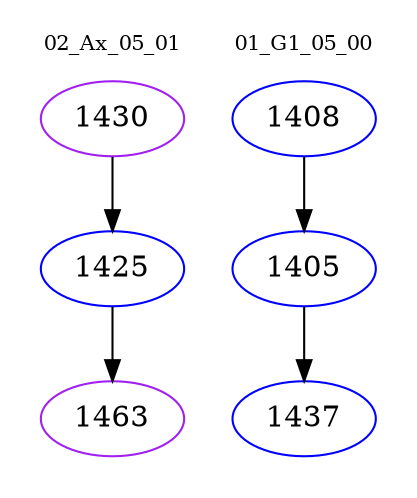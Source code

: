 digraph{
subgraph cluster_0 {
color = white
label = "02_Ax_05_01";
fontsize=10;
T0_1430 [label="1430", color="purple"]
T0_1430 -> T0_1425 [color="black"]
T0_1425 [label="1425", color="blue"]
T0_1425 -> T0_1463 [color="black"]
T0_1463 [label="1463", color="purple"]
}
subgraph cluster_1 {
color = white
label = "01_G1_05_00";
fontsize=10;
T1_1408 [label="1408", color="blue"]
T1_1408 -> T1_1405 [color="black"]
T1_1405 [label="1405", color="blue"]
T1_1405 -> T1_1437 [color="black"]
T1_1437 [label="1437", color="blue"]
}
}
